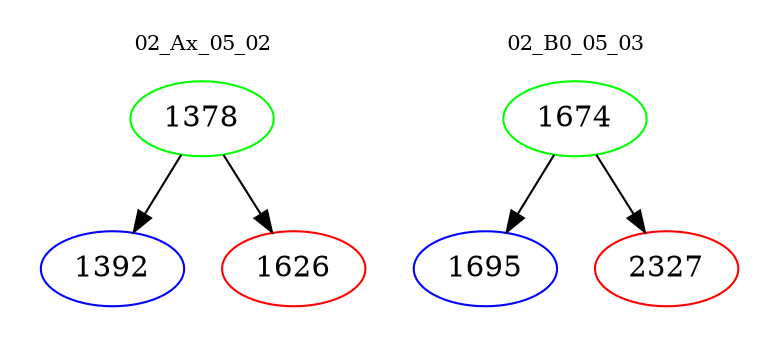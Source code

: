 digraph{
subgraph cluster_0 {
color = white
label = "02_Ax_05_02";
fontsize=10;
T0_1378 [label="1378", color="green"]
T0_1378 -> T0_1392 [color="black"]
T0_1392 [label="1392", color="blue"]
T0_1378 -> T0_1626 [color="black"]
T0_1626 [label="1626", color="red"]
}
subgraph cluster_1 {
color = white
label = "02_B0_05_03";
fontsize=10;
T1_1674 [label="1674", color="green"]
T1_1674 -> T1_1695 [color="black"]
T1_1695 [label="1695", color="blue"]
T1_1674 -> T1_2327 [color="black"]
T1_2327 [label="2327", color="red"]
}
}

